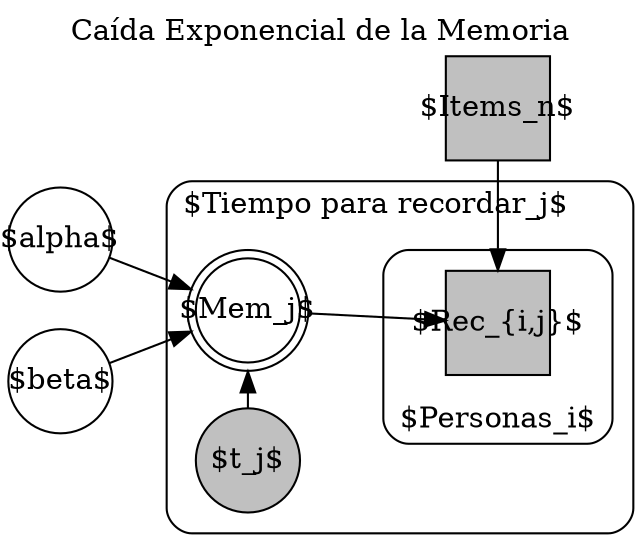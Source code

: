 digraph G {rankdir=LR; compound=true; newrank=true; labelloc="t";label="Caída Exponencial de la Memoria";           /* general properties*/           node [margin=0, fixedsize=true, shape=circle, width=0.7, lblstyle="font=\small"];           alpha -> theta;           beta -> theta;           n -> k;           subgraph cluster0{margin = 10; labeljust=l; lblstyle="font=\small";             label = " "; label = "$Tiempo para recordar_j$";             style = rounded;             t -> theta;             theta -> k ;             subgraph cluster1{labelloc = b                label = " "; label = "$Personas_i$"; labeljust=l;                k;              }           }           { rank=same; t; theta};           { rank=same; n; k};           /* nodes */           alpha[label="$alpha$", lblstyle="font=\large"];           beta[label="$beta$", lblstyle="font=\large"];           theta[peripheries=2, label="$Mem_j$"];           t[label="$t_j$", fillcolor=gray, style=filled];           k[shape=square, label="$Rec_{i,j}$", fillcolor=gray,style=filled];           n[shape=square, label="$Items_n$",fillcolor=gray,style=filled];           }
